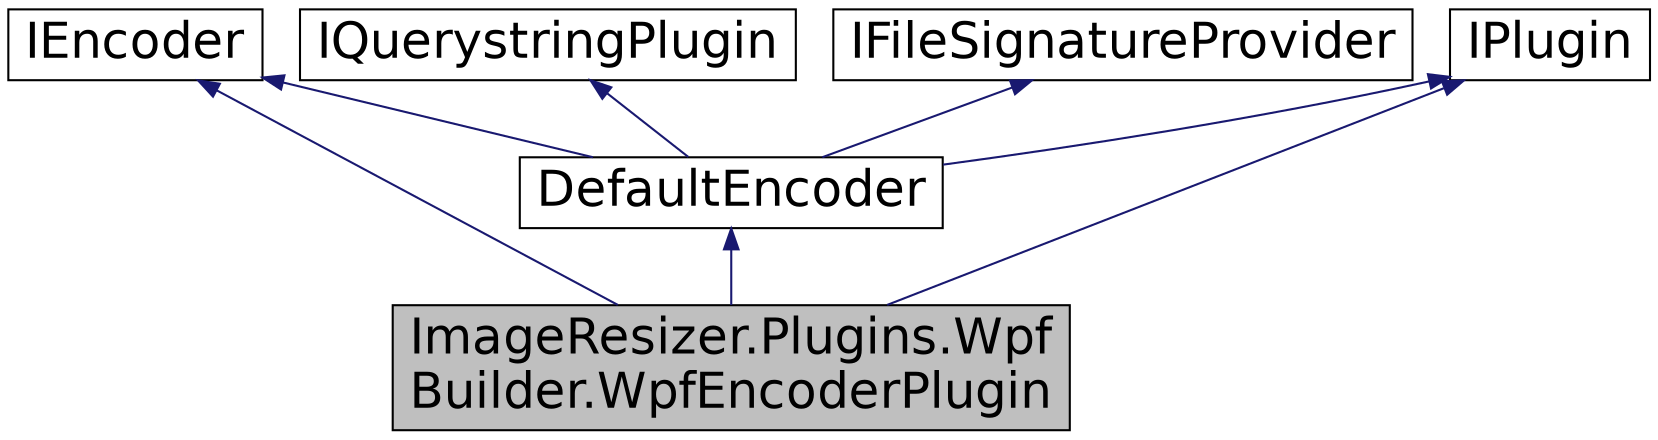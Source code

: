 digraph "ImageResizer.Plugins.WpfBuilder.WpfEncoderPlugin"
{
  edge [fontname="Helvetica",fontsize="24",labelfontname="Helvetica",labelfontsize="24"];
  node [fontname="Helvetica",fontsize="24",shape=record];
  Node1 [label="ImageResizer.Plugins.Wpf\lBuilder.WpfEncoderPlugin",height=0.2,width=0.4,color="black", fillcolor="grey75", style="filled" fontcolor="black"];
  Node2 -> Node1 [dir="back",color="midnightblue",fontsize="24",style="solid",fontname="Helvetica"];
  Node2 [label="DefaultEncoder",height=0.2,width=0.4,color="black", fillcolor="white", style="filled",URL="$class_image_resizer_1_1_plugins_1_1_basic_1_1_default_encoder.html",tooltip="Provides basic encoding functionality for Jpeg, png, and gif output. Allows adjustable Jpeg compressi..."];
  Node3 -> Node2 [dir="back",color="midnightblue",fontsize="24",style="solid",fontname="Helvetica"];
  Node3 [label="IEncoder",height=0.2,width=0.4,color="black", fillcolor="white", style="filled",URL="$interface_image_resizer_1_1_encoding_1_1_i_encoder.html",tooltip="An image encoder. Exposes methods for suitability checking, encoding, transparency compatibility chec..."];
  Node4 -> Node2 [dir="back",color="midnightblue",fontsize="24",style="solid",fontname="Helvetica"];
  Node4 [label="IQuerystringPlugin",height=0.2,width=0.4,color="black", fillcolor="white", style="filled",URL="$interface_image_resizer_1_1_plugins_1_1_i_querystring_plugin.html",tooltip="For plugins that access the query string (important!) "];
  Node5 -> Node2 [dir="back",color="midnightblue",fontsize="24",style="solid",fontname="Helvetica"];
  Node5 [label="IPlugin",height=0.2,width=0.4,color="black", fillcolor="white", style="filled",URL="$interface_image_resizer_1_1_plugins_1_1_i_plugin.html",tooltip="All plugins must implement this. Enables web.config addition and removal. "];
  Node6 -> Node2 [dir="back",color="midnightblue",fontsize="24",style="solid",fontname="Helvetica"];
  Node6 [label="IFileSignatureProvider",height=0.2,width=0.4,color="black", fillcolor="white", style="filled",URL="$interface_image_resizer_1_1_plugins_1_1_i_file_signature_provider.html"];
  Node5 -> Node1 [dir="back",color="midnightblue",fontsize="24",style="solid",fontname="Helvetica"];
  Node3 -> Node1 [dir="back",color="midnightblue",fontsize="24",style="solid",fontname="Helvetica"];
}
